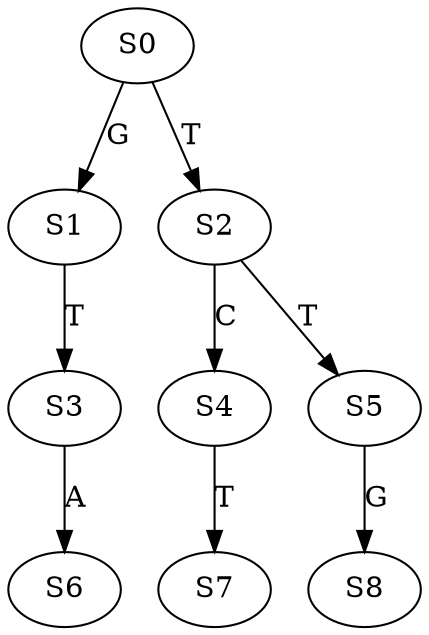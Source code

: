 strict digraph  {
	S0 -> S1 [ label = G ];
	S0 -> S2 [ label = T ];
	S1 -> S3 [ label = T ];
	S2 -> S4 [ label = C ];
	S2 -> S5 [ label = T ];
	S3 -> S6 [ label = A ];
	S4 -> S7 [ label = T ];
	S5 -> S8 [ label = G ];
}
